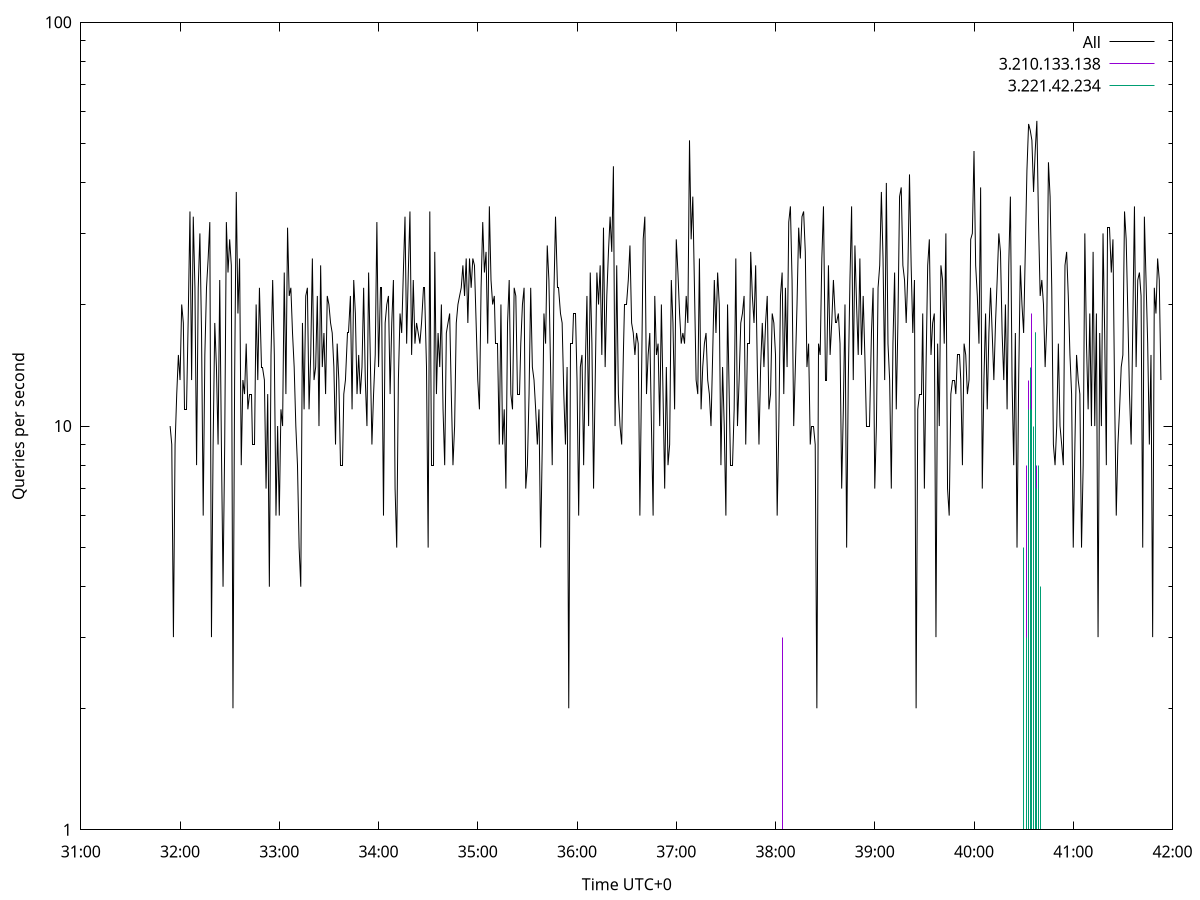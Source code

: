 set terminal pngcairo size 1024,768
set output 'Sun Jan  7 14:31:54 2024.png'
set ylabel 'Queries per second'
set xlabel 'Time UTC+0'
set xdata time
set timefmt "%s"
set log y
plot \
'-' using 1:2 linecolor 0 linetype 2 with lines title 'All', \
'-' using 1:2 linecolor 1 linetype 3 with impulses title "3.210.133.138", \
'-' using 1:2 linecolor 2 linetype 3 with impulses title "3.221.42.234"
1704612714 10
1704612715 9
1704612716 3
1704612717 9
1704612718 12
1704612719 15
1704612720 13
1704612721 20
1704612722 18
1704612723 11
1704612724 11
1704612725 19
1704612726 34
1704612727 13
1704612728 33
1704612729 22
1704612730 8
1704612731 22
1704612732 30
1704612733 17
1704612734 6
1704612735 15
1704612736 22
1704612737 26
1704612738 32
1704612739 3
1704612740 9
1704612741 18
1704612742 14
1704612743 9
1704612744 23
1704612745 9
1704612746 4
1704612747 9
1704612748 32
1704612749 24
1704612750 29
1704612751 25
1704612752 2
1704612753 13
1704612754 38
1704612755 19
1704612756 26
1704612757 8
1704612758 13
1704612759 12
1704612760 16
1704612761 11
1704612762 12
1704612763 12
1704612764 9
1704612765 9
1704612766 20
1704612767 13
1704612768 22
1704612769 14
1704612770 14
1704612771 13
1704612772 7
1704612773 12
1704612774 4
1704612775 15
1704612776 23
1704612777 15
1704612778 6
1704612779 10
1704612780 6
1704612781 11
1704612782 10
1704612783 24
1704612784 12
1704612785 31
1704612786 21
1704612787 22
1704612788 17
1704612789 14
1704612790 10
1704612791 8
1704612792 5
1704612793 4
1704612794 18
1704612795 11
1704612796 21
1704612797 22
1704612798 11
1704612799 15
1704612800 26
1704612801 13
1704612802 14
1704612803 21
1704612804 10
1704612805 25
1704612806 14
1704612807 17
1704612808 12
1704612809 21
1704612810 20
1704612811 18
1704612812 17
1704612813 14
1704612814 9
1704612815 16
1704612816 13
1704612817 8
1704612818 8
1704612819 12
1704612820 13
1704612821 17
1704612822 17
1704612823 21
1704612824 11
1704612825 23
1704612826 19
1704612827 12
1704612828 15
1704612829 12
1704612830 14
1704612831 22
1704612832 13
1704612833 10
1704612834 24
1704612835 15
1704612836 9
1704612837 12
1704612838 15
1704612839 32
1704612840 14
1704612841 22
1704612842 22
1704612843 6
1704612844 18
1704612845 20
1704612846 21
1704612847 12
1704612848 18
1704612849 23
1704612850 7
1704612851 5
1704612852 13
1704612853 19
1704612854 17
1704612855 24
1704612856 33
1704612857 16
1704612858 24
1704612859 34
1704612860 15
1704612861 23
1704612862 16
1704612863 18
1704612864 17
1704612865 16
1704612866 18
1704612867 22
1704612868 22
1704612869 14
1704612870 5
1704612871 34
1704612872 8
1704612873 8
1704612874 27
1704612875 12
1704612876 17
1704612877 14
1704612878 20
1704612879 11
1704612880 8
1704612881 17
1704612882 18
1704612883 19
1704612884 12
1704612885 8
1704612886 10
1704612887 18
1704612888 20
1704612889 21
1704612890 22
1704612891 25
1704612892 21
1704612893 26
1704612894 18
1704612895 26
1704612896 22
1704612897 26
1704612898 25
1704612899 18
1704612900 13
1704612901 11
1704612902 22
1704612903 32
1704612904 24
1704612905 27
1704612906 16
1704612907 35
1704612908 23
1704612909 20
1704612910 21
1704612911 16
1704612912 16
1704612913 9
1704612914 20
1704612915 9
1704612916 11
1704612917 7
1704612918 18
1704612919 23
1704612920 12
1704612921 11
1704612922 22
1704612923 21
1704612924 12
1704612925 12
1704612926 16
1704612927 20
1704612928 22
1704612929 7
1704612930 8
1704612931 12
1704612932 22
1704612933 14
1704612934 13
1704612935 11
1704612936 9
1704612937 11
1704612938 5
1704612939 9
1704612940 19
1704612941 16
1704612942 28
1704612943 23
1704612944 14
1704612945 8
1704612946 21
1704612947 33
1704612948 22
1704612949 22
1704612950 19
1704612951 18
1704612952 12
1704612953 9
1704612954 14
1704612955 2
1704612956 16
1704612957 16
1704612958 19
1704612959 19
1704612960 13
1704612961 6
1704612962 14
1704612963 15
1704612964 8
1704612965 14
1704612966 21
1704612967 10
1704612968 24
1704612969 16
1704612970 7
1704612971 13
1704612972 24
1704612973 20
1704612974 25
1704612975 15
1704612976 31
1704612977 14
1704612978 21
1704612979 27
1704612980 33
1704612981 27
1704612982 44
1704612983 10
1704612984 25
1704612985 12
1704612986 10
1704612987 9
1704612988 15
1704612989 20
1704612990 20
1704612991 23
1704612992 28
1704612993 18
1704612994 17
1704612995 15
1704612996 17
1704612997 16
1704612998 6
1704612999 13
1704613000 29
1704613001 33
1704613002 12
1704613003 15
1704613004 17
1704613005 10
1704613006 6
1704613007 21
1704613008 15
1704613009 16
1704613010 10
1704613011 20
1704613012 12
1704613013 7
1704613014 14
1704613015 8
1704613016 9
1704613017 23
1704613018 18
1704613019 11
1704613020 29
1704613021 24
1704613022 19
1704613023 16
1704613024 17
1704613025 16
1704613026 21
1704613027 18
1704613028 51
1704613029 29
1704613030 37
1704613031 22
1704613032 13
1704613033 12
1704613034 26
1704613035 11
1704613036 14
1704613037 16
1704613038 17
1704613039 13
1704613040 12
1704613041 10
1704613042 15
1704613043 23
1704613044 17
1704613045 24
1704613046 20
1704613047 8
1704613048 14
1704613049 10
1704613050 6
1704613051 20
1704613052 12
1704613053 8
1704613054 8
1704613055 11
1704613056 26
1704613057 10
1704613058 13
1704613059 18
1704613060 19
1704613061 21
1704613062 9
1704613063 16
1704613064 16
1704613065 27
1704613066 21
1704613067 18
1704613068 25
1704613069 14
1704613070 9
1704613071 14
1704613072 18
1704613073 14
1704613074 18
1704613075 21
1704613076 11
1704613077 12
1704613078 19
1704613079 18
1704613080 15
1704613081 6
1704613082 10
1704613083 21
1704613084 24
1704613085 12
1704613086 22
1704613087 14
1704613088 32
1704613089 35
1704613090 23
1704613091 10
1704613092 14
1704613093 20
1704613094 31
1704613095 26
1704613096 33
1704613097 34
1704613098 27
1704613099 14
1704613100 16
1704613101 9
1704613102 10
1704613103 10
1704613104 9
1704613105 2
1704613106 16
1704613107 15
1704613108 26
1704613109 35
1704613110 13
1704613111 13
1704613112 25
1704613113 15
1704613114 18
1704613115 23
1704613116 18
1704613117 18
1704613118 19
1704613119 16
1704613120 7
1704613121 11
1704613122 20
1704613123 5
1704613124 13
1704613125 23
1704613126 35
1704613127 13
1704613128 28
1704613129 20
1704613130 15
1704613131 26
1704613132 15
1704613133 21
1704613134 15
1704613135 10
1704613136 10
1704613137 10
1704613138 17
1704613139 22
1704613140 7
1704613141 10
1704613142 22
1704613143 25
1704613144 38
1704613145 26
1704613146 13
1704613147 40
1704613148 16
1704613149 13
1704613150 7
1704613151 16
1704613152 24
1704613153 11
1704613154 18
1704613155 37
1704613156 39
1704613157 25
1704613158 23
1704613159 18
1704613160 24
1704613161 42
1704613162 25
1704613163 17
1704613164 23
1704613165 2
1704613166 11
1704613167 12
1704613168 12
1704613169 19
1704613170 7
1704613171 14
1704613172 25
1704613173 29
1704613174 15
1704613175 18
1704613176 19
1704613177 3
1704613178 16
1704613179 10
1704613180 25
1704613181 23
1704613182 16
1704613183 30
1704613184 7
1704613185 6
1704613186 12
1704613187 13
1704613188 13
1704613189 12
1704613190 15
1704613191 15
1704613192 13
1704613193 8
1704613194 16
1704613195 15
1704613196 12
1704613197 13
1704613198 29
1704613199 30
1704613200 48
1704613201 25
1704613202 21
1704613203 16
1704613204 39
1704613205 7
1704613206 13
1704613207 19
1704613208 11
1704613209 17
1704613210 22
1704613211 17
1704613212 13
1704613213 18
1704613214 23
1704613215 30
1704613216 27
1704613217 17
1704613218 13
1704613219 20
1704613220 11
1704613221 25
1704613222 37
1704613223 13
1704613224 8
1704613225 17
1704613226 5
1704613227 13
1704613228 25
1704613229 20
1704613230 17
1704613231 27
1704613232 43
1704613233 56
1704613234 54
1704613235 51
1704613236 38
1704613237 48
1704613238 57
1704613239 32
1704613240 21
1704613241 23
1704613242 20
1704613243 14
1704613244 18
1704613245 45
1704613246 37
1704613247 22
1704613248 9
1704613249 8
1704613250 10
1704613251 16
1704613252 10
1704613253 9
1704613254 8
1704613255 25
1704613256 27
1704613257 21
1704613258 15
1704613259 12
1704613260 5
1704613261 9
1704613262 15
1704613263 13
1704613264 12
1704613265 5
1704613266 8
1704613267 30
1704613268 16
1704613269 11
1704613270 19
1704613271 10
1704613272 27
1704613273 10
1704613274 19
1704613275 3
1704613276 17
1704613277 10
1704613278 30
1704613279 17
1704613280 8
1704613281 31
1704613282 31
1704613283 24
1704613284 29
1704613285 12
1704613286 6
1704613287 9
1704613288 11
1704613289 14
1704613290 15
1704613291 34
1704613292 29
1704613293 19
1704613294 12
1704613295 9
1704613296 18
1704613297 35
1704613298 14
1704613299 23
1704613300 24
1704613301 21
1704613302 5
1704613303 33
1704613304 23
1704613305 16
1704613306 9
1704613307 15
1704613308 3
1704613309 22
1704613310 19
1704613311 26
1704613312 23
1704613313 13

e
1704613084 3
1704613232 8
1704613233 13
1704613234 8
1704613235 19
1704613236 8
1704613237 17
1704613238 8
1704613239 1
1704613240 1

e
1704613230 5
1704613231 1
1704613232 3
1704613233 11
1704613234 14
1704613235 11
1704613236 10
1704613237 17
1704613238 7
1704613239 8
1704613240 4
1704613242 1
1704613245 1

e
